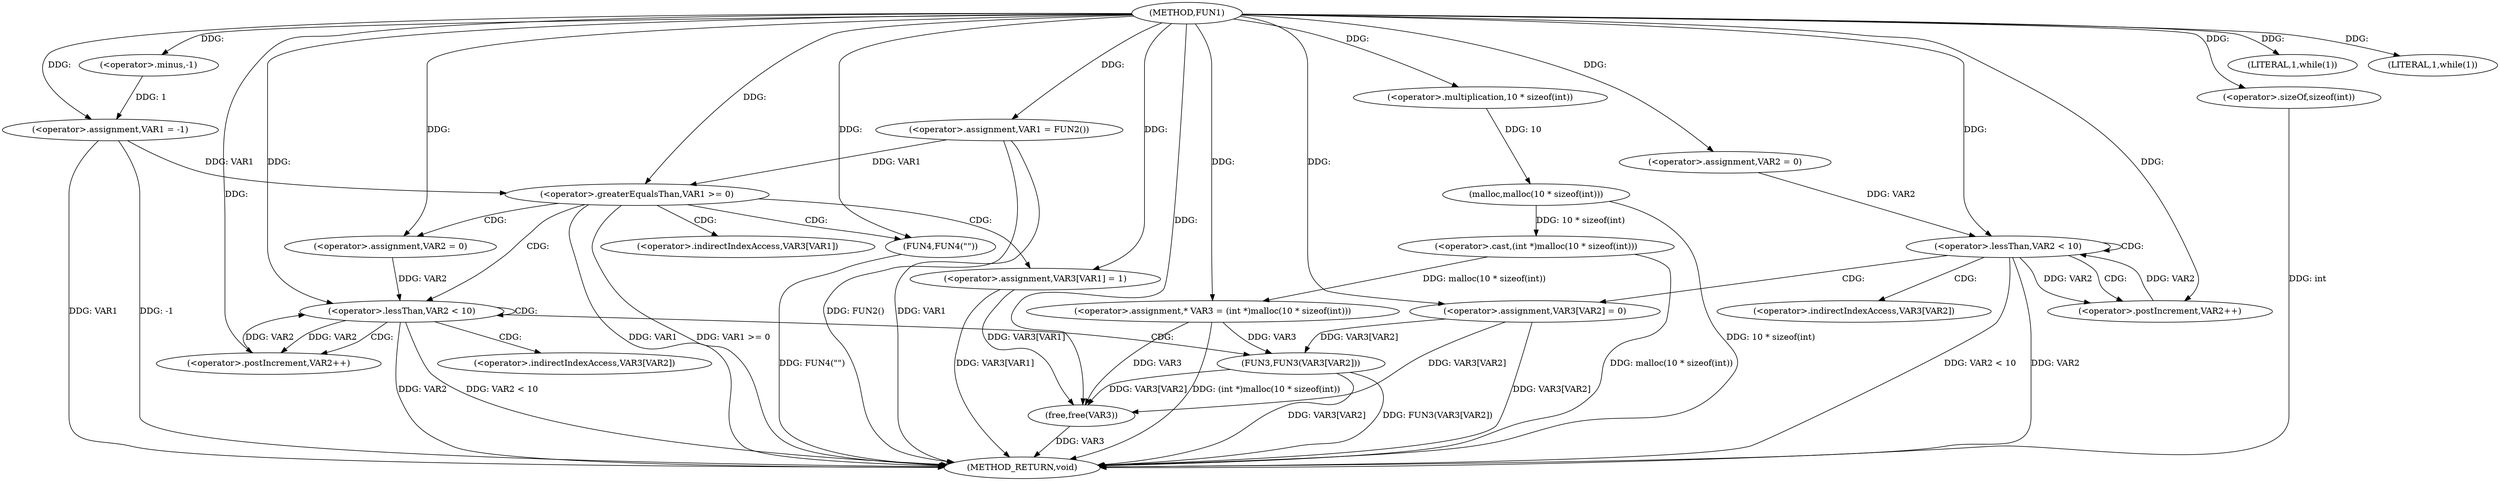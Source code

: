 digraph FUN1 {  
"1000100" [label = "(METHOD,FUN1)" ]
"1000175" [label = "(METHOD_RETURN,void)" ]
"1000103" [label = "(<operator>.assignment,VAR1 = -1)" ]
"1000105" [label = "(<operator>.minus,-1)" ]
"1000108" [label = "(LITERAL,1,while(1))" ]
"1000110" [label = "(<operator>.assignment,VAR1 = FUN2())" ]
"1000115" [label = "(LITERAL,1,while(1))" ]
"1000120" [label = "(<operator>.assignment,* VAR3 = (int *)malloc(10 * sizeof(int)))" ]
"1000122" [label = "(<operator>.cast,(int *)malloc(10 * sizeof(int)))" ]
"1000124" [label = "(malloc,malloc(10 * sizeof(int)))" ]
"1000125" [label = "(<operator>.multiplication,10 * sizeof(int))" ]
"1000127" [label = "(<operator>.sizeOf,sizeof(int))" ]
"1000130" [label = "(<operator>.assignment,VAR2 = 0)" ]
"1000133" [label = "(<operator>.lessThan,VAR2 < 10)" ]
"1000136" [label = "(<operator>.postIncrement,VAR2++)" ]
"1000139" [label = "(<operator>.assignment,VAR3[VAR2] = 0)" ]
"1000145" [label = "(<operator>.greaterEqualsThan,VAR1 >= 0)" ]
"1000149" [label = "(<operator>.assignment,VAR3[VAR1] = 1)" ]
"1000155" [label = "(<operator>.assignment,VAR2 = 0)" ]
"1000158" [label = "(<operator>.lessThan,VAR2 < 10)" ]
"1000161" [label = "(<operator>.postIncrement,VAR2++)" ]
"1000164" [label = "(FUN3,FUN3(VAR3[VAR2]))" ]
"1000170" [label = "(FUN4,FUN4(\"\"))" ]
"1000172" [label = "(free,free(VAR3))" ]
"1000140" [label = "(<operator>.indirectIndexAccess,VAR3[VAR2])" ]
"1000150" [label = "(<operator>.indirectIndexAccess,VAR3[VAR1])" ]
"1000165" [label = "(<operator>.indirectIndexAccess,VAR3[VAR2])" ]
  "1000158" -> "1000175"  [ label = "DDG: VAR2"] 
  "1000124" -> "1000175"  [ label = "DDG: 10 * sizeof(int)"] 
  "1000103" -> "1000175"  [ label = "DDG: VAR1"] 
  "1000103" -> "1000175"  [ label = "DDG: -1"] 
  "1000139" -> "1000175"  [ label = "DDG: VAR3[VAR2]"] 
  "1000127" -> "1000175"  [ label = "DDG: int"] 
  "1000145" -> "1000175"  [ label = "DDG: VAR1"] 
  "1000164" -> "1000175"  [ label = "DDG: FUN3(VAR3[VAR2])"] 
  "1000133" -> "1000175"  [ label = "DDG: VAR2"] 
  "1000158" -> "1000175"  [ label = "DDG: VAR2 < 10"] 
  "1000133" -> "1000175"  [ label = "DDG: VAR2 < 10"] 
  "1000110" -> "1000175"  [ label = "DDG: FUN2()"] 
  "1000172" -> "1000175"  [ label = "DDG: VAR3"] 
  "1000120" -> "1000175"  [ label = "DDG: (int *)malloc(10 * sizeof(int))"] 
  "1000145" -> "1000175"  [ label = "DDG: VAR1 >= 0"] 
  "1000170" -> "1000175"  [ label = "DDG: FUN4(\"\")"] 
  "1000149" -> "1000175"  [ label = "DDG: VAR3[VAR1]"] 
  "1000110" -> "1000175"  [ label = "DDG: VAR1"] 
  "1000122" -> "1000175"  [ label = "DDG: malloc(10 * sizeof(int))"] 
  "1000164" -> "1000175"  [ label = "DDG: VAR3[VAR2]"] 
  "1000105" -> "1000103"  [ label = "DDG: 1"] 
  "1000100" -> "1000103"  [ label = "DDG: "] 
  "1000100" -> "1000105"  [ label = "DDG: "] 
  "1000100" -> "1000108"  [ label = "DDG: "] 
  "1000100" -> "1000110"  [ label = "DDG: "] 
  "1000100" -> "1000115"  [ label = "DDG: "] 
  "1000122" -> "1000120"  [ label = "DDG: malloc(10 * sizeof(int))"] 
  "1000100" -> "1000120"  [ label = "DDG: "] 
  "1000124" -> "1000122"  [ label = "DDG: 10 * sizeof(int)"] 
  "1000125" -> "1000124"  [ label = "DDG: 10"] 
  "1000100" -> "1000125"  [ label = "DDG: "] 
  "1000100" -> "1000127"  [ label = "DDG: "] 
  "1000100" -> "1000130"  [ label = "DDG: "] 
  "1000136" -> "1000133"  [ label = "DDG: VAR2"] 
  "1000130" -> "1000133"  [ label = "DDG: VAR2"] 
  "1000100" -> "1000133"  [ label = "DDG: "] 
  "1000133" -> "1000136"  [ label = "DDG: VAR2"] 
  "1000100" -> "1000136"  [ label = "DDG: "] 
  "1000100" -> "1000139"  [ label = "DDG: "] 
  "1000103" -> "1000145"  [ label = "DDG: VAR1"] 
  "1000110" -> "1000145"  [ label = "DDG: VAR1"] 
  "1000100" -> "1000145"  [ label = "DDG: "] 
  "1000100" -> "1000149"  [ label = "DDG: "] 
  "1000100" -> "1000155"  [ label = "DDG: "] 
  "1000155" -> "1000158"  [ label = "DDG: VAR2"] 
  "1000161" -> "1000158"  [ label = "DDG: VAR2"] 
  "1000100" -> "1000158"  [ label = "DDG: "] 
  "1000158" -> "1000161"  [ label = "DDG: VAR2"] 
  "1000100" -> "1000161"  [ label = "DDG: "] 
  "1000139" -> "1000164"  [ label = "DDG: VAR3[VAR2]"] 
  "1000120" -> "1000164"  [ label = "DDG: VAR3"] 
  "1000100" -> "1000170"  [ label = "DDG: "] 
  "1000139" -> "1000172"  [ label = "DDG: VAR3[VAR2]"] 
  "1000120" -> "1000172"  [ label = "DDG: VAR3"] 
  "1000149" -> "1000172"  [ label = "DDG: VAR3[VAR1]"] 
  "1000164" -> "1000172"  [ label = "DDG: VAR3[VAR2]"] 
  "1000100" -> "1000172"  [ label = "DDG: "] 
  "1000133" -> "1000139"  [ label = "CDG: "] 
  "1000133" -> "1000133"  [ label = "CDG: "] 
  "1000133" -> "1000136"  [ label = "CDG: "] 
  "1000133" -> "1000140"  [ label = "CDG: "] 
  "1000145" -> "1000150"  [ label = "CDG: "] 
  "1000145" -> "1000149"  [ label = "CDG: "] 
  "1000145" -> "1000158"  [ label = "CDG: "] 
  "1000145" -> "1000155"  [ label = "CDG: "] 
  "1000145" -> "1000170"  [ label = "CDG: "] 
  "1000158" -> "1000164"  [ label = "CDG: "] 
  "1000158" -> "1000161"  [ label = "CDG: "] 
  "1000158" -> "1000165"  [ label = "CDG: "] 
  "1000158" -> "1000158"  [ label = "CDG: "] 
}
